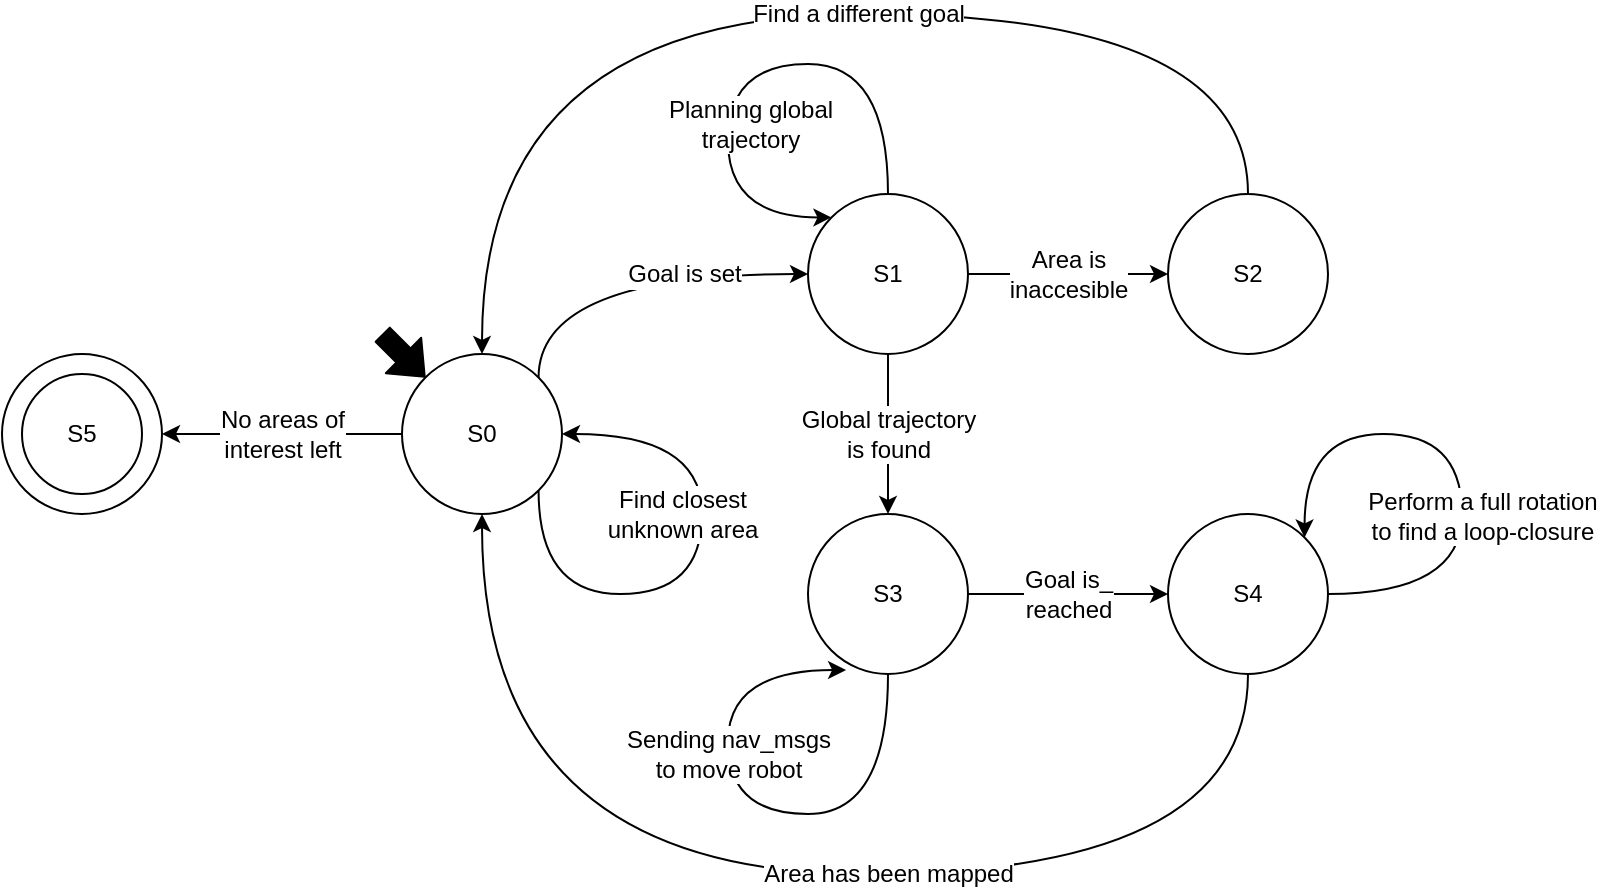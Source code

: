 <mxfile version="12.2.3" type="device" pages="1"><diagram id="JK6KdckdFL-OaCQSKbNl" name="Page-1"><mxGraphModel dx="950" dy="568" grid="1" gridSize="10" guides="1" tooltips="1" connect="1" arrows="1" fold="1" page="1" pageScale="1" pageWidth="2000" pageHeight="500" math="0" shadow="0"><root><mxCell id="0"/><mxCell id="1" parent="0"/><mxCell id="UMDsBFTmwDF2sX-bTH67-44" value="" style="ellipse;whiteSpace=wrap;html=1;aspect=fixed;" vertex="1" parent="1"><mxGeometry y="200" width="80" height="80" as="geometry"/></mxCell><mxCell id="UMDsBFTmwDF2sX-bTH67-4" style="edgeStyle=orthogonalEdgeStyle;orthogonalLoop=1;jettySize=auto;html=1;exitX=1;exitY=0;exitDx=0;exitDy=0;entryX=0;entryY=0.5;entryDx=0;entryDy=0;curved=1;" edge="1" parent="1" source="UMDsBFTmwDF2sX-bTH67-2" target="UMDsBFTmwDF2sX-bTH67-3"><mxGeometry relative="1" as="geometry"><mxPoint x="380" y="345" as="sourcePoint"/><Array as="points"><mxPoint x="268" y="160"/></Array></mxGeometry></mxCell><mxCell id="UMDsBFTmwDF2sX-bTH67-5" value="Goal is set" style="text;html=1;resizable=0;points=[];align=center;verticalAlign=middle;labelBackgroundColor=#ffffff;" vertex="1" connectable="0" parent="UMDsBFTmwDF2sX-bTH67-4"><mxGeometry x="-0.452" y="-20" relative="1" as="geometry"><mxPoint x="52" y="-1" as="offset"/></mxGeometry></mxCell><mxCell id="UMDsBFTmwDF2sX-bTH67-41" value="" style="edgeStyle=orthogonalEdgeStyle;curved=1;orthogonalLoop=1;jettySize=auto;html=1;startArrow=none;startFill=0;endArrow=classic;endFill=1;fillColor=#000000;" edge="1" parent="1" source="UMDsBFTmwDF2sX-bTH67-2"><mxGeometry relative="1" as="geometry"><mxPoint x="80" y="240" as="targetPoint"/></mxGeometry></mxCell><mxCell id="UMDsBFTmwDF2sX-bTH67-42" value="No areas of&lt;br&gt;interest left" style="text;html=1;resizable=0;points=[];align=center;verticalAlign=middle;labelBackgroundColor=#ffffff;" vertex="1" connectable="0" parent="UMDsBFTmwDF2sX-bTH67-41"><mxGeometry x="-0.25" y="-3" relative="1" as="geometry"><mxPoint x="-15" y="3" as="offset"/></mxGeometry></mxCell><mxCell id="UMDsBFTmwDF2sX-bTH67-2" value="S0" style="ellipse;whiteSpace=wrap;html=1;aspect=fixed;" vertex="1" parent="1"><mxGeometry x="200" y="200" width="80" height="80" as="geometry"/></mxCell><mxCell id="UMDsBFTmwDF2sX-bTH67-40" value="S5" style="ellipse;whiteSpace=wrap;html=1;aspect=fixed;" vertex="1" parent="1"><mxGeometry x="10" y="210" width="60" height="60" as="geometry"/></mxCell><mxCell id="UMDsBFTmwDF2sX-bTH67-21" value="" style="edgeStyle=orthogonalEdgeStyle;curved=1;orthogonalLoop=1;jettySize=auto;html=1;fillColor=#000000;exitX=1;exitY=0.5;exitDx=0;exitDy=0;entryX=0;entryY=0.5;entryDx=0;entryDy=0;" edge="1" parent="1" source="UMDsBFTmwDF2sX-bTH67-3" target="UMDsBFTmwDF2sX-bTH67-20"><mxGeometry relative="1" as="geometry"><Array as="points"><mxPoint x="543" y="160"/><mxPoint x="543" y="160"/></Array></mxGeometry></mxCell><mxCell id="UMDsBFTmwDF2sX-bTH67-22" value="Area is&lt;br&gt;inaccesible" style="text;html=1;resizable=0;points=[];align=center;verticalAlign=middle;labelBackgroundColor=#ffffff;" vertex="1" connectable="0" parent="UMDsBFTmwDF2sX-bTH67-21"><mxGeometry x="-0.2" y="-3" relative="1" as="geometry"><mxPoint x="10" y="-3" as="offset"/></mxGeometry></mxCell><mxCell id="UMDsBFTmwDF2sX-bTH67-27" value="&lt;font style=&quot;font-size: 12px&quot;&gt;Global trajectory&lt;br&gt;is found&lt;br&gt;&lt;/font&gt;" style="edgeStyle=orthogonalEdgeStyle;curved=1;orthogonalLoop=1;jettySize=auto;html=1;startArrow=none;startFill=0;endArrow=classic;endFill=1;fillColor=#000000;" edge="1" parent="1" source="UMDsBFTmwDF2sX-bTH67-3" target="UMDsBFTmwDF2sX-bTH67-12"><mxGeometry relative="1" as="geometry"><Array as="points"><mxPoint x="443" y="260"/><mxPoint x="443" y="260"/></Array></mxGeometry></mxCell><mxCell id="UMDsBFTmwDF2sX-bTH67-3" value="S1" style="ellipse;whiteSpace=wrap;html=1;aspect=fixed;" vertex="1" parent="1"><mxGeometry x="403" y="120" width="80" height="80" as="geometry"/></mxCell><mxCell id="UMDsBFTmwDF2sX-bTH67-24" style="edgeStyle=orthogonalEdgeStyle;curved=1;orthogonalLoop=1;jettySize=auto;html=1;exitX=0.5;exitY=0;exitDx=0;exitDy=0;entryX=0.5;entryY=0;entryDx=0;entryDy=0;fillColor=#000000;" edge="1" parent="1" source="UMDsBFTmwDF2sX-bTH67-20" target="UMDsBFTmwDF2sX-bTH67-2"><mxGeometry relative="1" as="geometry"><Array as="points"><mxPoint x="623" y="30"/><mxPoint x="240" y="30"/></Array></mxGeometry></mxCell><mxCell id="UMDsBFTmwDF2sX-bTH67-25" value="Find a different goal" style="text;html=1;resizable=0;points=[];align=center;verticalAlign=middle;labelBackgroundColor=#ffffff;" vertex="1" connectable="0" parent="UMDsBFTmwDF2sX-bTH67-24"><mxGeometry x="-0.041" y="3" relative="1" as="geometry"><mxPoint x="23" y="-3" as="offset"/></mxGeometry></mxCell><mxCell id="UMDsBFTmwDF2sX-bTH67-20" value="S2" style="ellipse;whiteSpace=wrap;html=1;aspect=fixed;" vertex="1" parent="1"><mxGeometry x="583" y="120" width="80" height="80" as="geometry"/></mxCell><mxCell id="UMDsBFTmwDF2sX-bTH67-7" style="edgeStyle=orthogonalEdgeStyle;curved=1;orthogonalLoop=1;jettySize=auto;html=1;exitX=1;exitY=1;exitDx=0;exitDy=0;entryX=1;entryY=0.5;entryDx=0;entryDy=0;" edge="1" parent="1" source="UMDsBFTmwDF2sX-bTH67-2" target="UMDsBFTmwDF2sX-bTH67-2"><mxGeometry relative="1" as="geometry"><Array as="points"><mxPoint x="268" y="320"/><mxPoint x="350" y="320"/><mxPoint x="350" y="240"/></Array></mxGeometry></mxCell><mxCell id="UMDsBFTmwDF2sX-bTH67-8" value="Find closest&lt;br&gt;unknown area" style="text;html=1;resizable=0;points=[];align=center;verticalAlign=middle;labelBackgroundColor=#ffffff;" vertex="1" connectable="0" parent="UMDsBFTmwDF2sX-bTH67-7"><mxGeometry x="0.087" y="4" relative="1" as="geometry"><mxPoint x="-6" y="-20" as="offset"/></mxGeometry></mxCell><mxCell id="UMDsBFTmwDF2sX-bTH67-9" style="edgeStyle=orthogonalEdgeStyle;curved=1;orthogonalLoop=1;jettySize=auto;html=1;exitX=0;exitY=0;exitDx=0;exitDy=0;entryX=0.5;entryY=0;entryDx=0;entryDy=0;startArrow=classic;startFill=1;endArrow=none;endFill=0;" edge="1" parent="1" source="UMDsBFTmwDF2sX-bTH67-3" target="UMDsBFTmwDF2sX-bTH67-3"><mxGeometry relative="1" as="geometry"><Array as="points"><mxPoint x="363" y="132"/><mxPoint x="363" y="55"/><mxPoint x="443" y="55"/></Array></mxGeometry></mxCell><mxCell id="UMDsBFTmwDF2sX-bTH67-10" value="Planning global&lt;br&gt;trajectory" style="text;html=1;resizable=0;points=[];align=center;verticalAlign=middle;labelBackgroundColor=#ffffff;" vertex="1" connectable="0" parent="UMDsBFTmwDF2sX-bTH67-9"><mxGeometry x="-0.034" y="-9" relative="1" as="geometry"><mxPoint x="7" y="21" as="offset"/></mxGeometry></mxCell><mxCell id="UMDsBFTmwDF2sX-bTH67-11" value="" style="shape=flexArrow;endArrow=classic;html=1;entryX=0;entryY=0;entryDx=0;entryDy=0;endWidth=14;endSize=4.67;fillColor=#000000;" edge="1" parent="1" target="UMDsBFTmwDF2sX-bTH67-2"><mxGeometry width="50" height="50" relative="1" as="geometry"><mxPoint x="190" y="190" as="sourcePoint"/><mxPoint x="90" y="240" as="targetPoint"/></mxGeometry></mxCell><mxCell id="UMDsBFTmwDF2sX-bTH67-30" value="" style="edgeStyle=orthogonalEdgeStyle;curved=1;orthogonalLoop=1;jettySize=auto;html=1;startArrow=none;startFill=0;endArrow=classic;endFill=1;fillColor=#000000;" edge="1" parent="1" source="UMDsBFTmwDF2sX-bTH67-12" target="UMDsBFTmwDF2sX-bTH67-29"><mxGeometry relative="1" as="geometry"/></mxCell><mxCell id="UMDsBFTmwDF2sX-bTH67-33" value="Goal is_&lt;br&gt;reached" style="text;html=1;resizable=0;points=[];align=center;verticalAlign=middle;labelBackgroundColor=#ffffff;" vertex="1" connectable="0" parent="UMDsBFTmwDF2sX-bTH67-30"><mxGeometry x="-0.26" y="-4" relative="1" as="geometry"><mxPoint x="13" y="-4" as="offset"/></mxGeometry></mxCell><mxCell id="UMDsBFTmwDF2sX-bTH67-12" value="S3" style="ellipse;whiteSpace=wrap;html=1;aspect=fixed;" vertex="1" parent="1"><mxGeometry x="403" y="280" width="80" height="80" as="geometry"/></mxCell><mxCell id="UMDsBFTmwDF2sX-bTH67-35" style="edgeStyle=orthogonalEdgeStyle;curved=1;orthogonalLoop=1;jettySize=auto;html=1;exitX=0.5;exitY=1;exitDx=0;exitDy=0;entryX=0.5;entryY=1;entryDx=0;entryDy=0;startArrow=none;startFill=0;endArrow=classic;endFill=1;fillColor=#000000;" edge="1" parent="1" source="UMDsBFTmwDF2sX-bTH67-29" target="UMDsBFTmwDF2sX-bTH67-2"><mxGeometry relative="1" as="geometry"><Array as="points"><mxPoint x="623" y="460"/><mxPoint x="240" y="460"/></Array></mxGeometry></mxCell><mxCell id="UMDsBFTmwDF2sX-bTH67-36" value="Area has been mapped" style="text;html=1;resizable=0;points=[];align=center;verticalAlign=middle;labelBackgroundColor=#ffffff;" vertex="1" connectable="0" parent="UMDsBFTmwDF2sX-bTH67-35"><mxGeometry x="-0.195" relative="1" as="geometry"><mxPoint x="-13" as="offset"/></mxGeometry></mxCell><mxCell id="UMDsBFTmwDF2sX-bTH67-29" value="S4" style="ellipse;whiteSpace=wrap;html=1;aspect=fixed;" vertex="1" parent="1"><mxGeometry x="583" y="280" width="80" height="80" as="geometry"/></mxCell><mxCell id="UMDsBFTmwDF2sX-bTH67-31" style="edgeStyle=orthogonalEdgeStyle;curved=1;orthogonalLoop=1;jettySize=auto;html=1;exitX=0.5;exitY=1;exitDx=0;exitDy=0;entryX=0.238;entryY=0.975;entryDx=0;entryDy=0;entryPerimeter=0;startArrow=none;startFill=0;endArrow=classic;endFill=1;fillColor=#000000;" edge="1" parent="1" source="UMDsBFTmwDF2sX-bTH67-12" target="UMDsBFTmwDF2sX-bTH67-12"><mxGeometry relative="1" as="geometry"><Array as="points"><mxPoint x="443" y="430"/><mxPoint x="363" y="430"/><mxPoint x="363" y="358"/></Array></mxGeometry></mxCell><mxCell id="UMDsBFTmwDF2sX-bTH67-32" value="Sending nav_msgs&lt;br&gt;to move robot" style="text;html=1;resizable=0;points=[];align=center;verticalAlign=middle;labelBackgroundColor=#ffffff;" vertex="1" connectable="0" parent="UMDsBFTmwDF2sX-bTH67-31"><mxGeometry x="-0.53" y="-25" relative="1" as="geometry"><mxPoint x="-55" y="-26" as="offset"/></mxGeometry></mxCell><mxCell id="UMDsBFTmwDF2sX-bTH67-38" style="edgeStyle=orthogonalEdgeStyle;curved=1;orthogonalLoop=1;jettySize=auto;html=1;exitX=1;exitY=0.5;exitDx=0;exitDy=0;entryX=1;entryY=0;entryDx=0;entryDy=0;startArrow=none;startFill=0;endArrow=classic;endFill=1;fillColor=#000000;" edge="1" parent="1" source="UMDsBFTmwDF2sX-bTH67-29" target="UMDsBFTmwDF2sX-bTH67-29"><mxGeometry relative="1" as="geometry"><Array as="points"><mxPoint x="730" y="320"/><mxPoint x="730" y="240"/><mxPoint x="651" y="240"/></Array></mxGeometry></mxCell><mxCell id="UMDsBFTmwDF2sX-bTH67-39" value="Perform a full rotation&lt;br&gt;to find a loop-closure" style="text;html=1;resizable=0;points=[];align=center;verticalAlign=middle;labelBackgroundColor=#ffffff;" vertex="1" connectable="0" parent="UMDsBFTmwDF2sX-bTH67-38"><mxGeometry x="0.014" y="11" relative="1" as="geometry"><mxPoint x="21" y="34" as="offset"/></mxGeometry></mxCell></root></mxGraphModel></diagram></mxfile>